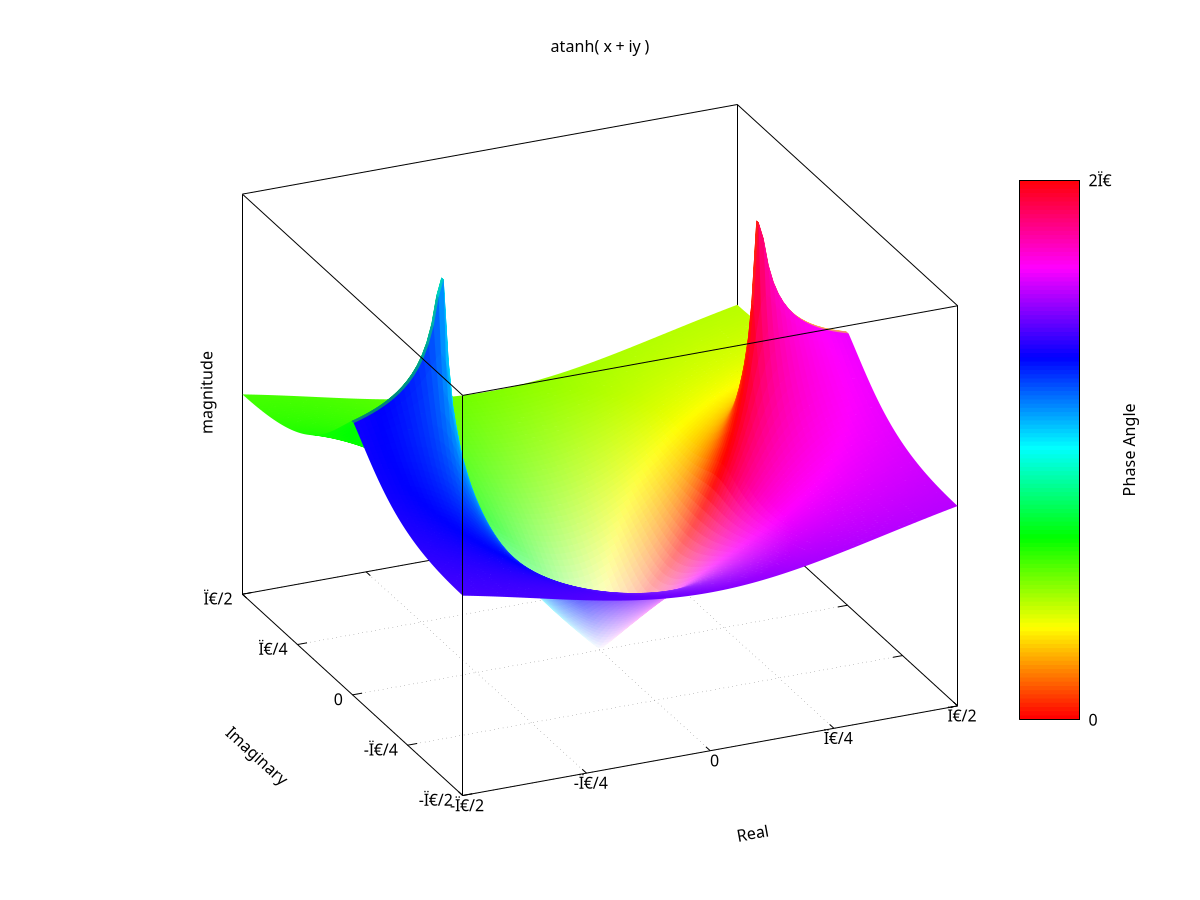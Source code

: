 # set terminal pngcairo  background "#ffffff" enhanced font "times" fontscale 1.0 size 640, 480 
# set output 'complex_trig.11.png'
set border -1 front lt black linewidth 1.000 dashtype solid
set grid nopolar
set grid xtics nomxtics ytics nomytics noztics nomztics nortics nomrtics \
 nox2tics nomx2tics noy2tics nomy2tics nocbtics nomcbtics
set grid layerdefault   lt 0 linecolor 0 linewidth 0.500,  lt 0 linecolor 0 linewidth 0.500
unset key
set style increment default
set view 66, 336, 1.2, 1.2
set view  equal xyz
set isosamples 100, 100
set size ratio 1 1,1
set style data lines
set xyplane at 0
set xtics  norangelimit 
set xtics   ("-Ï€/2" -1.57080, "-Ï€/4" -0.785398, "0" 0.00000, "Ï€/4" 0.785398, "Ï€/2" 1.57080)
set ytics  norangelimit 
set ytics   ("-Ï€/2" -1.57080, "-Ï€/4" -0.785398, "0" 0.00000, "Ï€/4" 0.785398, "Ï€/2" 1.57080)
unset ztics
set cbtics  norangelimit 
set cbtics   ("0" -3.14159, "2Ï€" 3.14159)
set title "atanh( x + iy )" 
set urange [ -1.57080 : 1.57080 ] noreverse nowriteback
set vrange [ -1.57080 : 1.57080 ] noreverse nowriteback
set xlabel "Real" 
set xlabel  offset character 0, -2, 0 font "" textcolor lt -1 rotate parallel
set xrange [ -1.57080 : 1.57080 ] noreverse nowriteback
set x2range [ * : * ] noreverse writeback
set ylabel "Imaginary" 
set ylabel  offset character 0, -2, 0 font "" textcolor lt -1 rotate parallel
set yrange [ -1.57080 : 1.57080 ] noreverse nowriteback
set y2range [ * : * ] noreverse writeback
set zlabel "magnitude" 
set zlabel  offset character 3, 0, 0 font "" textcolor lt -1 rotate
set zrange [ * : * ] noreverse writeback
set cblabel "Phase Angle" 
set cblabel  offset character -2, 0, 0 font "" textcolor lt -1 rotate
set cbrange [ -3.14159 : 3.14159 ] noreverse nowriteback
set rrange [ * : * ] noreverse writeback
set palette positive nops_allcF maxcolors 0 gamma 1.5 color model HSV 
set palette defined ( 0 0 1 1, 1 1 1 1 )
set colorbox user
set colorbox vertical origin screen 0.85, 0.2 size screen 0.05, 0.6 front  noinvert bdefault
Hue(x,y) = (pi + atan2(-y,-x)) / (2*pi)
phase(x,y) = hsv2rgb( Hue(x,y), sqrt(x**2+y**2), 1. )
rp(x,y) = real(f(x,y))
f(x,y) = atanh(x + y*{0,1})
ip(x,y) = imag(f(x,y))
color(x,y) = hsv2rgb( Hue( rp(x,y), ip(x,y) ), abs(f(x,y)), 1. )
save_encoding = "utf8"
## Last datafile plotted: "++"
splot '++' using 1:2:(abs(f($1,$2))):(color($1,$2)) with pm3d lc rgb variable
